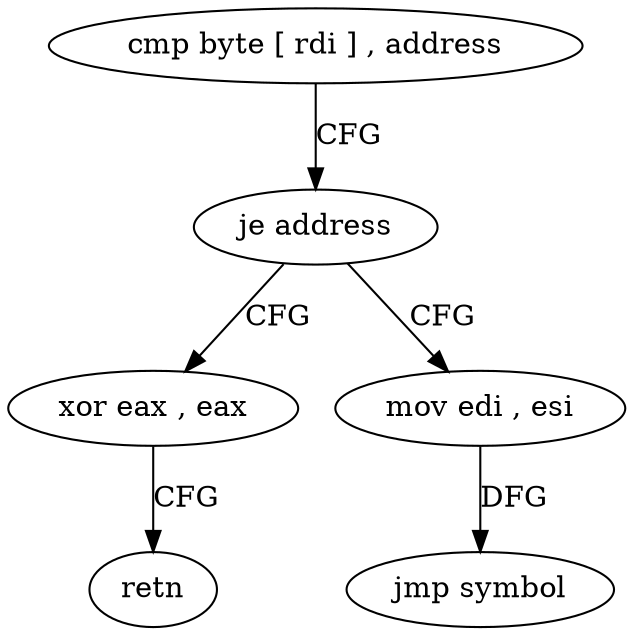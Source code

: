 digraph "func" {
"4211072" [label = "cmp byte [ rdi ] , address" ]
"4211075" [label = "je address" ]
"4211081" [label = "xor eax , eax" ]
"4211077" [label = "mov edi , esi" ]
"4211083" [label = "retn" ]
"4211079" [label = "jmp symbol" ]
"4211072" -> "4211075" [ label = "CFG" ]
"4211075" -> "4211081" [ label = "CFG" ]
"4211075" -> "4211077" [ label = "CFG" ]
"4211081" -> "4211083" [ label = "CFG" ]
"4211077" -> "4211079" [ label = "DFG" ]
}
